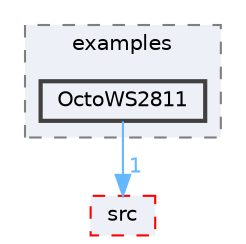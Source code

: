 digraph "FastLED/FastLED/examples/OctoWS2811"
{
 // LATEX_PDF_SIZE
  bgcolor="transparent";
  edge [fontname=Helvetica,fontsize=10,labelfontname=Helvetica,labelfontsize=10];
  node [fontname=Helvetica,fontsize=10,shape=box,height=0.2,width=0.4];
  compound=true
  subgraph clusterdir_999a185a1a47b3a763bb04a7a263eb0d {
    graph [ bgcolor="#edf0f7", pencolor="grey50", label="examples", fontname=Helvetica,fontsize=10 style="filled,dashed", URL="dir_999a185a1a47b3a763bb04a7a263eb0d.html",tooltip=""]
  dir_efb9d61f3a665c896d00a86cd80fc2d9 [label="OctoWS2811", fillcolor="#edf0f7", color="grey25", style="filled,bold", URL="dir_efb9d61f3a665c896d00a86cd80fc2d9.html",tooltip=""];
  }
  dir_e6a3de723047763e6a27a3cab040759e [label="src", fillcolor="#edf0f7", color="red", style="filled,dashed", URL="dir_e6a3de723047763e6a27a3cab040759e.html",tooltip=""];
  dir_efb9d61f3a665c896d00a86cd80fc2d9->dir_e6a3de723047763e6a27a3cab040759e [headlabel="1", labeldistance=1.5 headhref="dir_000058_000075.html" href="dir_000058_000075.html" color="steelblue1" fontcolor="steelblue1"];
}
